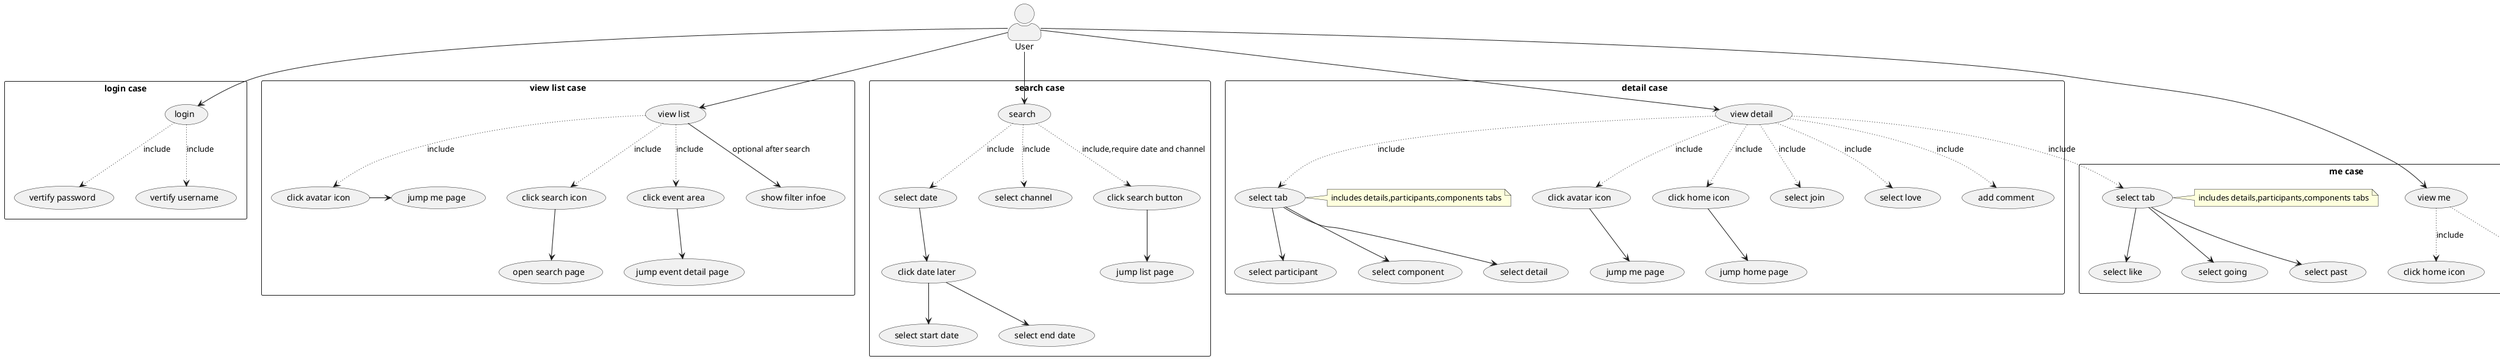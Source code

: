 @startuml use case

skinparam actorStyle awesome
:User: as user

' login
rectangle "login case" {
    (login) as login
    (vertify password) as ver_pass
    (vertify username) as ver_user
    login --> ver_pass #line.dotted :include
    login --> ver_user #line.dotted :include
}
user --> login


' list
rectangle "view list case" {
    (view list) as view_list
    (click search icon) as click_search
    (click avatar icon) as click_avatar
    (click event area) as click_event
    view_list --> click_search #line.dotted :include
    click_search --> (open search page)
    view_list --> click_avatar #line.dotted :include
    click_avatar -> (jump me page)
    view_list --> click_event #line.dotted :include
    click_event --> (jump event detail page)
    view_list --> (show filter infoe) :optional after search
}
user --> view_list

' search
rectangle "search case" {
    (search) as search
    (select date) as search_date
    (select channel) as search_channel
    (click search button) as click_search_btn
    search --> search_date #line.dotted :include
    search --> search_channel #line.dotted :include
    search --> click_search_btn #line.dotted :include,require date and channel

    (click date later) as click_date_later
    search_date --> click_date_later
    (select start date) as select_start_date
    (select end date) as select_end_date
    click_date_later --> select_start_date
    click_date_later --> select_end_date
    click_search_btn --> (jump list page)
}
user --> search

' detail
rectangle "detail case" {
    (view detail) as view_detail
    (click avatar icon) as click_avatar2
    (click home icon) as click_home
    view_detail --> click_avatar2 #line.dotted :include
    view_detail --> click_home #line.dotted :include
    (jump me page) as jump_me
    click_avatar2 --> jump_me
    click_home --> (jump home page)

    (select tab) as select_tab
    note right of select_tab :includes details,participants,components tabs
    view_detail --> select_tab #line.dotted :include

    (select participant) as select_participant
    (select component) as select_component
    (select detail) as select_detail
    select_tab --> select_participant
    select_tab --> select_component
    select_tab --> select_detail
    
    (select join) as click_join
    (select love) as click_love
    (add comment) as add_comment
    view_detail --> click_join #line.dotted :include
    view_detail --> click_love #line.dotted :include
    view_detail --> add_comment #line.dotted :include
}
user --> view_detail

' me
rectangle "me case" {
    (view me) as view_me
    (click avatar icon) as click_avatar3
    (click home icon) as click_home2
    view_me --> click_avatar3 #line.dotted :include
    view_me --> click_home2 #line.dotted :include

     (select tab) as select_tab2
    note right of select_tab2 :includes details,participants,components tabs
    view_detail --> select_tab2 #line.dotted :include

    (select like) as select_like
    (select going) as select_going
    (select past) as select_past
    select_tab2 --> select_like
    select_tab2 --> select_going
    select_tab2 --> select_past
}
user --> view_me

@enduml
